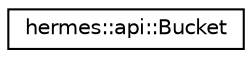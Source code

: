 digraph "Graphical Class Hierarchy"
{
 // LATEX_PDF_SIZE
  edge [fontname="Helvetica",fontsize="10",labelfontname="Helvetica",labelfontsize="10"];
  node [fontname="Helvetica",fontsize="10",shape=record];
  rankdir="LR";
  Node0 [label="hermes::api::Bucket",height=0.2,width=0.4,color="black", fillcolor="white", style="filled",URL="$classhermes_1_1api_1_1_bucket.html",tooltip=" "];
}
